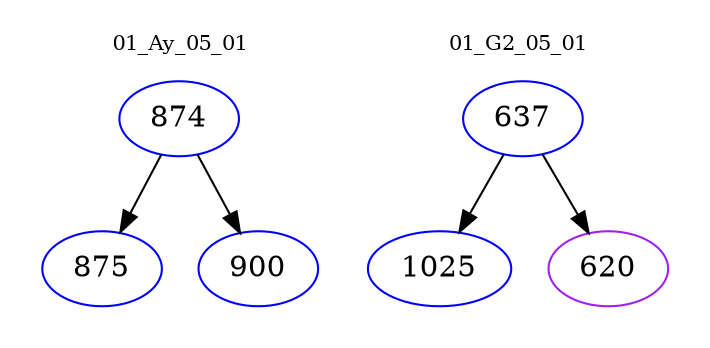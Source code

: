 digraph{
subgraph cluster_0 {
color = white
label = "01_Ay_05_01";
fontsize=10;
T0_874 [label="874", color="blue"]
T0_874 -> T0_875 [color="black"]
T0_875 [label="875", color="blue"]
T0_874 -> T0_900 [color="black"]
T0_900 [label="900", color="blue"]
}
subgraph cluster_1 {
color = white
label = "01_G2_05_01";
fontsize=10;
T1_637 [label="637", color="blue"]
T1_637 -> T1_1025 [color="black"]
T1_1025 [label="1025", color="blue"]
T1_637 -> T1_620 [color="black"]
T1_620 [label="620", color="purple"]
}
}
